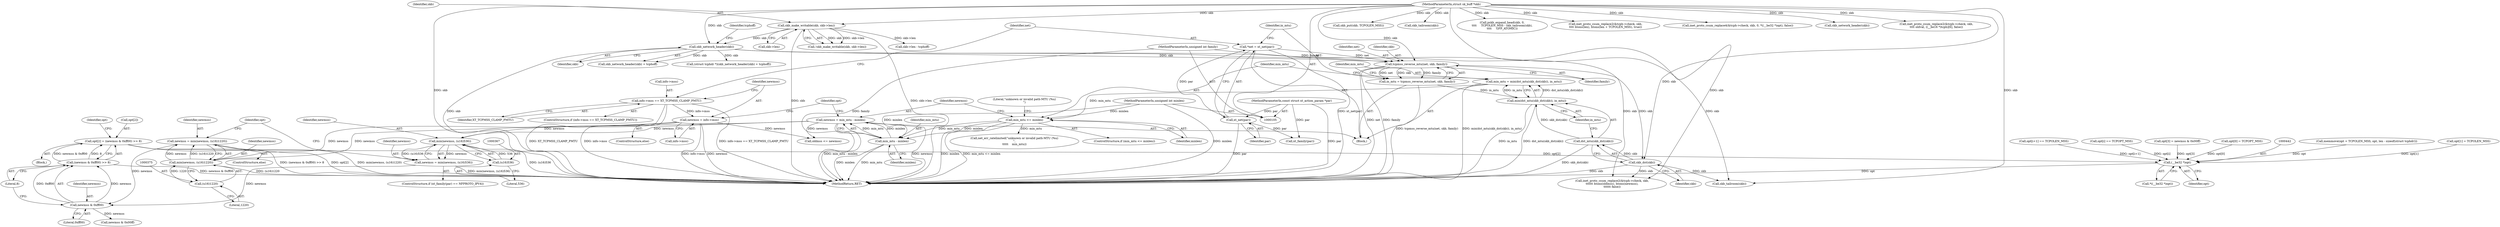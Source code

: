 digraph "0_linux_2638fd0f92d4397884fd991d8f4925cb3f081901@array" {
"1000417" [label="(Call,opt[2] = (newmss & 0xff00) >> 8)"];
"1000421" [label="(Call,(newmss & 0xff00) >> 8)"];
"1000422" [label="(Call,newmss & 0xff00)"];
"1000370" [label="(Call,newmss = min(newmss, (u16)1220))"];
"1000372" [label="(Call,min(newmss, (u16)1220))"];
"1000220" [label="(Call,newmss = min_mtu - minlen)"];
"1000222" [label="(Call,min_mtu - minlen)"];
"1000210" [label="(Call,min_mtu <= minlen)"];
"1000202" [label="(Call,min_mtu = min(dst_mtu(skb_dst(skb)), in_mtu))"];
"1000204" [label="(Call,min(dst_mtu(skb_dst(skb)), in_mtu))"];
"1000205" [label="(Call,dst_mtu(skb_dst(skb)))"];
"1000206" [label="(Call,skb_dst(skb))"];
"1000197" [label="(Call,tcpmss_reverse_mtu(net, skb, family))"];
"1000190" [label="(Call,*net = xt_net(par))"];
"1000192" [label="(Call,xt_net(par))"];
"1000107" [label="(MethodParameterIn,const struct xt_action_param *par)"];
"1000165" [label="(Call,skb_network_header(skb))"];
"1000135" [label="(Call,skb_make_writable(skb, skb->len))"];
"1000106" [label="(MethodParameterIn,struct sk_buff *skb)"];
"1000108" [label="(MethodParameterIn,unsigned int family)"];
"1000195" [label="(Call,in_mtu = tcpmss_reverse_mtu(net, skb, family))"];
"1000110" [label="(MethodParameterIn,unsigned int minlen)"];
"1000226" [label="(Call,newmss = info->mss)"];
"1000183" [label="(Call,info->mss == XT_TCPMSS_CLAMP_PMTU)"];
"1000374" [label="(Call,(u16)1220)"];
"1000362" [label="(Call,newmss = min(newmss, (u16)536))"];
"1000364" [label="(Call,min(newmss, (u16)536))"];
"1000366" [label="(Call,(u16)536)"];
"1000441" [label="(Call,(__be32 *)opt)"];
"1000363" [label="(Identifier,newmss)"];
"1000374" [label="(Call,(u16)1220)"];
"1000354" [label="(Call,skb_put(skb, TCPOLEN_MSS))"];
"1000371" [label="(Identifier,newmss)"];
"1000184" [label="(Call,info->mss)"];
"1000359" [label="(Call,xt_family(par))"];
"1000370" [label="(Call,newmss = min(newmss, (u16)1220))"];
"1000107" [label="(MethodParameterIn,const struct xt_action_param *par)"];
"1000232" [label="(Identifier,opt)"];
"1000222" [label="(Call,min_mtu - minlen)"];
"1000191" [label="(Identifier,net)"];
"1000422" [label="(Call,newmss & 0xff00)"];
"1000206" [label="(Call,skb_dst(skb))"];
"1000373" [label="(Identifier,newmss)"];
"1000428" [label="(Identifier,opt)"];
"1000199" [label="(Identifier,skb)"];
"1000202" [label="(Call,min_mtu = min(dst_mtu(skb_dst(skb)), in_mtu))"];
"1000214" [label="(Call,net_err_ratelimited(\"unknown or invalid path-MTU (%u)\n\",\n\t\t\t\t\t    min_mtu))"];
"1000340" [label="(Call,skb_tailroom(skb))"];
"1000309" [label="(Call,inet_proto_csum_replace2(&tcph->check, skb,\n\t\t\t\t\t\t htons(oldmss), htons(newmss),\n\t\t\t\t\t\t false))"];
"1000135" [label="(Call,skb_make_writable(skb, skb->len))"];
"1000209" [label="(ControlStructure,if (min_mtu <= minlen))"];
"1000357" [label="(ControlStructure,if (xt_family(par) == NFPROTO_IPV4))"];
"1000145" [label="(Call,skb->len - tcphoff)"];
"1000167" [label="(Identifier,tcphoff)"];
"1000425" [label="(Literal,8)"];
"1000215" [label="(Literal,\"unknown or invalid path-MTU (%u)\n\")"];
"1000196" [label="(Identifier,in_mtu)"];
"1000192" [label="(Call,xt_net(par))"];
"1000421" [label="(Call,(newmss & 0xff00) >> 8)"];
"1000195" [label="(Call,in_mtu = tcpmss_reverse_mtu(net, skb, family))"];
"1000198" [label="(Identifier,net)"];
"1000137" [label="(Call,skb->len)"];
"1000330" [label="(Call,skb_tailroom(skb))"];
"1000441" [label="(Call,(__be32 *)opt)"];
"1000362" [label="(Call,newmss = min(newmss, (u16)536))"];
"1000385" [label="(Call,memmove(opt + TCPOLEN_MSS, opt, len - sizeof(struct tcphdr)))"];
"1000164" [label="(Call,skb_network_header(skb) + tcphoff)"];
"1000335" [label="(Call,pskb_expand_head(skb, 0,\n\t\t\t\t     TCPOLEN_MSS - skb_tailroom(skb),\n\t\t\t\t     GFP_ATOMIC))"];
"1000412" [label="(Call,opt[1] = TCPOLEN_MSS)"];
"1000197" [label="(Call,tcpmss_reverse_mtu(net, skb, family))"];
"1000443" [label="(Identifier,opt)"];
"1000188" [label="(Block,)"];
"1000394" [label="(Call,inet_proto_csum_replace2(&tcph->check, skb,\n\t\t\t\t htons(len), htons(len + TCPOLEN_MSS), true))"];
"1000424" [label="(Literal,0xff00)"];
"1000187" [label="(Identifier,XT_TCPMSS_CLAMP_PMTU)"];
"1000204" [label="(Call,min(dst_mtu(skb_dst(skb)), in_mtu))"];
"1000372" [label="(Call,min(newmss, (u16)1220))"];
"1000418" [label="(Call,opt[2])"];
"1000162" [label="(Call,(struct tcphdr *)(skb_network_header(skb) + tcphoff))"];
"1000165" [label="(Call,skb_network_header(skb))"];
"1000417" [label="(Call,opt[2] = (newmss & 0xff00) >> 8)"];
"1000226" [label="(Call,newmss = info->mss)"];
"1000212" [label="(Identifier,minlen)"];
"1000369" [label="(ControlStructure,else)"];
"1000433" [label="(Call,inet_proto_csum_replace4(&tcph->check, skb, 0, *((__be32 *)opt), false))"];
"1000368" [label="(Literal,536)"];
"1000208" [label="(Identifier,in_mtu)"];
"1000224" [label="(Identifier,minlen)"];
"1000228" [label="(Call,info->mss)"];
"1000225" [label="(ControlStructure,else)"];
"1000351" [label="(Call,skb_network_header(skb))"];
"1000183" [label="(Call,info->mss == XT_TCPMSS_CLAMP_PMTU)"];
"1000474" [label="(MethodReturn,RET)"];
"1000207" [label="(Identifier,skb)"];
"1000423" [label="(Identifier,newmss)"];
"1000378" [label="(Identifier,opt)"];
"1000110" [label="(MethodParameterIn,unsigned int minlen)"];
"1000190" [label="(Call,*net = xt_net(par))"];
"1000106" [label="(MethodParameterIn,struct sk_buff *skb)"];
"1000134" [label="(Call,!skb_make_writable(skb, skb->len))"];
"1000166" [label="(Identifier,skb)"];
"1000221" [label="(Identifier,newmss)"];
"1000193" [label="(Identifier,par)"];
"1000220" [label="(Call,newmss = min_mtu - minlen)"];
"1000259" [label="(Call,opt[i+1] == TCPOLEN_MSS)"];
"1000136" [label="(Identifier,skb)"];
"1000210" [label="(Call,min_mtu <= minlen)"];
"1000108" [label="(MethodParameterIn,unsigned int family)"];
"1000284" [label="(Call,oldmss <= newmss)"];
"1000200" [label="(Identifier,family)"];
"1000223" [label="(Identifier,min_mtu)"];
"1000227" [label="(Identifier,newmss)"];
"1000205" [label="(Call,dst_mtu(skb_dst(skb)))"];
"1000364" [label="(Call,min(newmss, (u16)536))"];
"1000376" [label="(Literal,1220)"];
"1000203" [label="(Identifier,min_mtu)"];
"1000366" [label="(Call,(u16)536)"];
"1000254" [label="(Call,opt[i] == TCPOPT_MSS)"];
"1000211" [label="(Identifier,min_mtu)"];
"1000365" [label="(Identifier,newmss)"];
"1000440" [label="(Call,*((__be32 *)opt))"];
"1000426" [label="(Call,opt[3] = newmss & 0x00ff)"];
"1000111" [label="(Block,)"];
"1000430" [label="(Call,newmss & 0x00ff)"];
"1000459" [label="(Call,inet_proto_csum_replace2(&tcph->check, skb,\n\t\t\t\t oldval, ((__be16 *)tcph)[6], false))"];
"1000407" [label="(Call,opt[0] = TCPOPT_MSS)"];
"1000182" [label="(ControlStructure,if (info->mss == XT_TCPMSS_CLAMP_PMTU))"];
"1000417" -> "1000111"  [label="AST: "];
"1000417" -> "1000421"  [label="CFG: "];
"1000418" -> "1000417"  [label="AST: "];
"1000421" -> "1000417"  [label="AST: "];
"1000428" -> "1000417"  [label="CFG: "];
"1000417" -> "1000474"  [label="DDG: opt[2]"];
"1000417" -> "1000474"  [label="DDG: (newmss & 0xff00) >> 8"];
"1000421" -> "1000417"  [label="DDG: newmss & 0xff00"];
"1000421" -> "1000417"  [label="DDG: 8"];
"1000417" -> "1000441"  [label="DDG: opt[2]"];
"1000421" -> "1000425"  [label="CFG: "];
"1000422" -> "1000421"  [label="AST: "];
"1000425" -> "1000421"  [label="AST: "];
"1000421" -> "1000474"  [label="DDG: newmss & 0xff00"];
"1000422" -> "1000421"  [label="DDG: newmss"];
"1000422" -> "1000421"  [label="DDG: 0xff00"];
"1000422" -> "1000424"  [label="CFG: "];
"1000423" -> "1000422"  [label="AST: "];
"1000424" -> "1000422"  [label="AST: "];
"1000425" -> "1000422"  [label="CFG: "];
"1000370" -> "1000422"  [label="DDG: newmss"];
"1000362" -> "1000422"  [label="DDG: newmss"];
"1000422" -> "1000430"  [label="DDG: newmss"];
"1000370" -> "1000369"  [label="AST: "];
"1000370" -> "1000372"  [label="CFG: "];
"1000371" -> "1000370"  [label="AST: "];
"1000372" -> "1000370"  [label="AST: "];
"1000378" -> "1000370"  [label="CFG: "];
"1000370" -> "1000474"  [label="DDG: min(newmss, (u16)1220)"];
"1000372" -> "1000370"  [label="DDG: newmss"];
"1000372" -> "1000370"  [label="DDG: (u16)1220"];
"1000372" -> "1000374"  [label="CFG: "];
"1000373" -> "1000372"  [label="AST: "];
"1000374" -> "1000372"  [label="AST: "];
"1000372" -> "1000474"  [label="DDG: (u16)1220"];
"1000220" -> "1000372"  [label="DDG: newmss"];
"1000226" -> "1000372"  [label="DDG: newmss"];
"1000374" -> "1000372"  [label="DDG: 1220"];
"1000220" -> "1000188"  [label="AST: "];
"1000220" -> "1000222"  [label="CFG: "];
"1000221" -> "1000220"  [label="AST: "];
"1000222" -> "1000220"  [label="AST: "];
"1000232" -> "1000220"  [label="CFG: "];
"1000220" -> "1000474"  [label="DDG: newmss"];
"1000220" -> "1000474"  [label="DDG: min_mtu - minlen"];
"1000222" -> "1000220"  [label="DDG: min_mtu"];
"1000222" -> "1000220"  [label="DDG: minlen"];
"1000220" -> "1000284"  [label="DDG: newmss"];
"1000220" -> "1000364"  [label="DDG: newmss"];
"1000222" -> "1000224"  [label="CFG: "];
"1000223" -> "1000222"  [label="AST: "];
"1000224" -> "1000222"  [label="AST: "];
"1000222" -> "1000474"  [label="DDG: min_mtu"];
"1000222" -> "1000474"  [label="DDG: minlen"];
"1000210" -> "1000222"  [label="DDG: min_mtu"];
"1000210" -> "1000222"  [label="DDG: minlen"];
"1000110" -> "1000222"  [label="DDG: minlen"];
"1000210" -> "1000209"  [label="AST: "];
"1000210" -> "1000212"  [label="CFG: "];
"1000211" -> "1000210"  [label="AST: "];
"1000212" -> "1000210"  [label="AST: "];
"1000215" -> "1000210"  [label="CFG: "];
"1000221" -> "1000210"  [label="CFG: "];
"1000210" -> "1000474"  [label="DDG: min_mtu <= minlen"];
"1000210" -> "1000474"  [label="DDG: minlen"];
"1000202" -> "1000210"  [label="DDG: min_mtu"];
"1000110" -> "1000210"  [label="DDG: minlen"];
"1000210" -> "1000214"  [label="DDG: min_mtu"];
"1000202" -> "1000188"  [label="AST: "];
"1000202" -> "1000204"  [label="CFG: "];
"1000203" -> "1000202"  [label="AST: "];
"1000204" -> "1000202"  [label="AST: "];
"1000211" -> "1000202"  [label="CFG: "];
"1000202" -> "1000474"  [label="DDG: min(dst_mtu(skb_dst(skb)), in_mtu)"];
"1000204" -> "1000202"  [label="DDG: dst_mtu(skb_dst(skb))"];
"1000204" -> "1000202"  [label="DDG: in_mtu"];
"1000204" -> "1000208"  [label="CFG: "];
"1000205" -> "1000204"  [label="AST: "];
"1000208" -> "1000204"  [label="AST: "];
"1000204" -> "1000474"  [label="DDG: in_mtu"];
"1000204" -> "1000474"  [label="DDG: dst_mtu(skb_dst(skb))"];
"1000205" -> "1000204"  [label="DDG: skb_dst(skb)"];
"1000195" -> "1000204"  [label="DDG: in_mtu"];
"1000205" -> "1000206"  [label="CFG: "];
"1000206" -> "1000205"  [label="AST: "];
"1000208" -> "1000205"  [label="CFG: "];
"1000205" -> "1000474"  [label="DDG: skb_dst(skb)"];
"1000206" -> "1000205"  [label="DDG: skb"];
"1000206" -> "1000207"  [label="CFG: "];
"1000207" -> "1000206"  [label="AST: "];
"1000206" -> "1000474"  [label="DDG: skb"];
"1000197" -> "1000206"  [label="DDG: skb"];
"1000106" -> "1000206"  [label="DDG: skb"];
"1000206" -> "1000309"  [label="DDG: skb"];
"1000206" -> "1000330"  [label="DDG: skb"];
"1000197" -> "1000195"  [label="AST: "];
"1000197" -> "1000200"  [label="CFG: "];
"1000198" -> "1000197"  [label="AST: "];
"1000199" -> "1000197"  [label="AST: "];
"1000200" -> "1000197"  [label="AST: "];
"1000195" -> "1000197"  [label="CFG: "];
"1000197" -> "1000474"  [label="DDG: family"];
"1000197" -> "1000474"  [label="DDG: net"];
"1000197" -> "1000195"  [label="DDG: net"];
"1000197" -> "1000195"  [label="DDG: skb"];
"1000197" -> "1000195"  [label="DDG: family"];
"1000190" -> "1000197"  [label="DDG: net"];
"1000165" -> "1000197"  [label="DDG: skb"];
"1000106" -> "1000197"  [label="DDG: skb"];
"1000108" -> "1000197"  [label="DDG: family"];
"1000190" -> "1000188"  [label="AST: "];
"1000190" -> "1000192"  [label="CFG: "];
"1000191" -> "1000190"  [label="AST: "];
"1000192" -> "1000190"  [label="AST: "];
"1000196" -> "1000190"  [label="CFG: "];
"1000190" -> "1000474"  [label="DDG: xt_net(par)"];
"1000192" -> "1000190"  [label="DDG: par"];
"1000192" -> "1000193"  [label="CFG: "];
"1000193" -> "1000192"  [label="AST: "];
"1000192" -> "1000474"  [label="DDG: par"];
"1000107" -> "1000192"  [label="DDG: par"];
"1000192" -> "1000359"  [label="DDG: par"];
"1000107" -> "1000105"  [label="AST: "];
"1000107" -> "1000474"  [label="DDG: par"];
"1000107" -> "1000359"  [label="DDG: par"];
"1000165" -> "1000164"  [label="AST: "];
"1000165" -> "1000166"  [label="CFG: "];
"1000166" -> "1000165"  [label="AST: "];
"1000167" -> "1000165"  [label="CFG: "];
"1000165" -> "1000474"  [label="DDG: skb"];
"1000165" -> "1000162"  [label="DDG: skb"];
"1000165" -> "1000164"  [label="DDG: skb"];
"1000135" -> "1000165"  [label="DDG: skb"];
"1000106" -> "1000165"  [label="DDG: skb"];
"1000165" -> "1000309"  [label="DDG: skb"];
"1000165" -> "1000330"  [label="DDG: skb"];
"1000135" -> "1000134"  [label="AST: "];
"1000135" -> "1000137"  [label="CFG: "];
"1000136" -> "1000135"  [label="AST: "];
"1000137" -> "1000135"  [label="AST: "];
"1000134" -> "1000135"  [label="CFG: "];
"1000135" -> "1000474"  [label="DDG: skb"];
"1000135" -> "1000474"  [label="DDG: skb->len"];
"1000135" -> "1000134"  [label="DDG: skb"];
"1000135" -> "1000134"  [label="DDG: skb->len"];
"1000106" -> "1000135"  [label="DDG: skb"];
"1000135" -> "1000145"  [label="DDG: skb->len"];
"1000106" -> "1000105"  [label="AST: "];
"1000106" -> "1000474"  [label="DDG: skb"];
"1000106" -> "1000309"  [label="DDG: skb"];
"1000106" -> "1000330"  [label="DDG: skb"];
"1000106" -> "1000335"  [label="DDG: skb"];
"1000106" -> "1000340"  [label="DDG: skb"];
"1000106" -> "1000351"  [label="DDG: skb"];
"1000106" -> "1000354"  [label="DDG: skb"];
"1000106" -> "1000394"  [label="DDG: skb"];
"1000106" -> "1000433"  [label="DDG: skb"];
"1000106" -> "1000459"  [label="DDG: skb"];
"1000108" -> "1000105"  [label="AST: "];
"1000108" -> "1000474"  [label="DDG: family"];
"1000195" -> "1000188"  [label="AST: "];
"1000196" -> "1000195"  [label="AST: "];
"1000203" -> "1000195"  [label="CFG: "];
"1000195" -> "1000474"  [label="DDG: tcpmss_reverse_mtu(net, skb, family)"];
"1000110" -> "1000105"  [label="AST: "];
"1000110" -> "1000474"  [label="DDG: minlen"];
"1000226" -> "1000225"  [label="AST: "];
"1000226" -> "1000228"  [label="CFG: "];
"1000227" -> "1000226"  [label="AST: "];
"1000228" -> "1000226"  [label="AST: "];
"1000232" -> "1000226"  [label="CFG: "];
"1000226" -> "1000474"  [label="DDG: newmss"];
"1000226" -> "1000474"  [label="DDG: info->mss"];
"1000183" -> "1000226"  [label="DDG: info->mss"];
"1000226" -> "1000284"  [label="DDG: newmss"];
"1000226" -> "1000364"  [label="DDG: newmss"];
"1000183" -> "1000182"  [label="AST: "];
"1000183" -> "1000187"  [label="CFG: "];
"1000184" -> "1000183"  [label="AST: "];
"1000187" -> "1000183"  [label="AST: "];
"1000191" -> "1000183"  [label="CFG: "];
"1000227" -> "1000183"  [label="CFG: "];
"1000183" -> "1000474"  [label="DDG: XT_TCPMSS_CLAMP_PMTU"];
"1000183" -> "1000474"  [label="DDG: info->mss"];
"1000183" -> "1000474"  [label="DDG: info->mss == XT_TCPMSS_CLAMP_PMTU"];
"1000374" -> "1000376"  [label="CFG: "];
"1000375" -> "1000374"  [label="AST: "];
"1000376" -> "1000374"  [label="AST: "];
"1000362" -> "1000357"  [label="AST: "];
"1000362" -> "1000364"  [label="CFG: "];
"1000363" -> "1000362"  [label="AST: "];
"1000364" -> "1000362"  [label="AST: "];
"1000378" -> "1000362"  [label="CFG: "];
"1000362" -> "1000474"  [label="DDG: min(newmss, (u16)536)"];
"1000364" -> "1000362"  [label="DDG: newmss"];
"1000364" -> "1000362"  [label="DDG: (u16)536"];
"1000364" -> "1000366"  [label="CFG: "];
"1000365" -> "1000364"  [label="AST: "];
"1000366" -> "1000364"  [label="AST: "];
"1000364" -> "1000474"  [label="DDG: (u16)536"];
"1000366" -> "1000364"  [label="DDG: 536"];
"1000366" -> "1000368"  [label="CFG: "];
"1000367" -> "1000366"  [label="AST: "];
"1000368" -> "1000366"  [label="AST: "];
"1000441" -> "1000440"  [label="AST: "];
"1000441" -> "1000443"  [label="CFG: "];
"1000442" -> "1000441"  [label="AST: "];
"1000443" -> "1000441"  [label="AST: "];
"1000440" -> "1000441"  [label="CFG: "];
"1000441" -> "1000474"  [label="DDG: opt"];
"1000259" -> "1000441"  [label="DDG: opt[i+1]"];
"1000254" -> "1000441"  [label="DDG: opt[i]"];
"1000407" -> "1000441"  [label="DDG: opt[0]"];
"1000412" -> "1000441"  [label="DDG: opt[1]"];
"1000385" -> "1000441"  [label="DDG: opt"];
"1000426" -> "1000441"  [label="DDG: opt[3]"];
}

